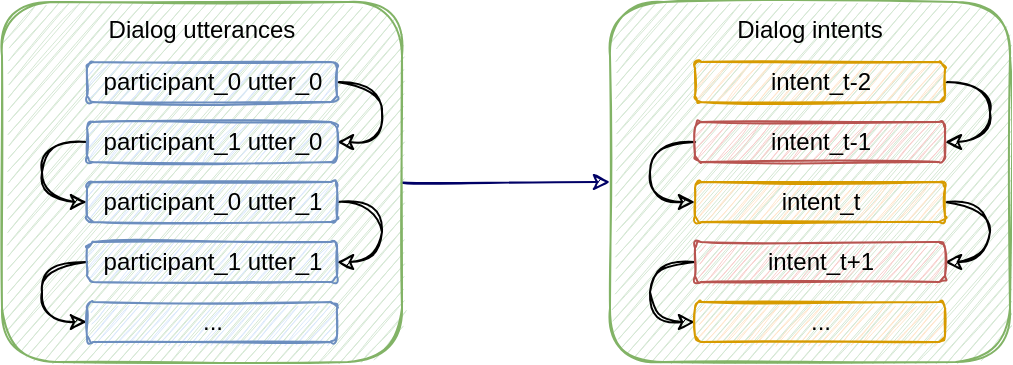 <mxfile scale="20" border="0"><diagram id="rbImLL0oNeTYmnzgyJK0" name="Page-1"><mxGraphModel dx="1389" dy="488" grid="1" gridSize="10" guides="1" tooltips="1" connect="1" arrows="1" fold="1" page="1" pageScale="1" pageWidth="413" pageHeight="583" math="0" shadow="0"><root><mxCell id="0"/><mxCell id="1" parent="0"/><mxCell id="39" style="edgeStyle=orthogonalEdgeStyle;curved=1;html=1;exitX=1;exitY=0.5;exitDx=0;exitDy=0;entryX=0;entryY=0.5;entryDx=0;entryDy=0;fontColor=#000000;endArrow=classic;endFill=1;strokeColor=#000066;sketch=1;" parent="1" source="40" target="50" edge="1"><mxGeometry relative="1" as="geometry"/></mxCell><mxCell id="40" value="Dialog utterances" style="rounded=1;whiteSpace=wrap;html=1;verticalAlign=top;fillColor=#d5e8d4;strokeColor=#82b366;sketch=1;" parent="1" vertex="1"><mxGeometry x="10" y="170" width="200" height="180" as="geometry"/></mxCell><mxCell id="41" style="edgeStyle=orthogonalEdgeStyle;curved=1;html=1;exitX=1;exitY=0.5;exitDx=0;exitDy=0;entryX=1;entryY=0.5;entryDx=0;entryDy=0;sketch=1;" parent="1" source="42" target="44" edge="1"><mxGeometry relative="1" as="geometry"><Array as="points"><mxPoint x="200" y="210"/><mxPoint x="200" y="240"/></Array></mxGeometry></mxCell><mxCell id="42" value="participant_0 utter_0" style="rounded=1;whiteSpace=wrap;html=1;fillColor=#dae8fc;strokeColor=#6c8ebf;sketch=1;" parent="1" vertex="1"><mxGeometry x="52.5" y="200" width="125" height="20" as="geometry"/></mxCell><mxCell id="43" style="edgeStyle=orthogonalEdgeStyle;curved=1;html=1;exitX=0;exitY=0.5;exitDx=0;exitDy=0;entryX=0;entryY=0.5;entryDx=0;entryDy=0;sketch=1;" parent="1" source="44" target="46" edge="1"><mxGeometry relative="1" as="geometry"><Array as="points"><mxPoint x="30" y="240"/><mxPoint x="30" y="270"/></Array></mxGeometry></mxCell><mxCell id="44" value="participant_1 utter_0" style="rounded=1;whiteSpace=wrap;html=1;fillColor=#dae8fc;strokeColor=#6c8ebf;sketch=1;" parent="1" vertex="1"><mxGeometry x="52.5" y="230" width="125" height="20" as="geometry"/></mxCell><mxCell id="45" style="edgeStyle=orthogonalEdgeStyle;curved=1;html=1;exitX=1;exitY=0.5;exitDx=0;exitDy=0;entryX=1;entryY=0.5;entryDx=0;entryDy=0;sketch=1;" parent="1" source="46" target="48" edge="1"><mxGeometry relative="1" as="geometry"><Array as="points"><mxPoint x="200" y="270"/><mxPoint x="200" y="300"/></Array></mxGeometry></mxCell><mxCell id="46" value="participant_0 utter_1" style="rounded=1;whiteSpace=wrap;html=1;fillColor=#dae8fc;strokeColor=#6c8ebf;sketch=1;" parent="1" vertex="1"><mxGeometry x="52.5" y="260" width="125" height="20" as="geometry"/></mxCell><mxCell id="47" style="edgeStyle=orthogonalEdgeStyle;curved=1;html=1;exitX=0;exitY=0.5;exitDx=0;exitDy=0;entryX=0;entryY=0.5;entryDx=0;entryDy=0;sketch=1;" parent="1" source="48" target="49" edge="1"><mxGeometry relative="1" as="geometry"><Array as="points"><mxPoint x="30" y="300"/><mxPoint x="30" y="330"/></Array></mxGeometry></mxCell><mxCell id="48" value="participant_1 utter_1" style="rounded=1;whiteSpace=wrap;html=1;fillColor=#dae8fc;strokeColor=#6c8ebf;sketch=1;" parent="1" vertex="1"><mxGeometry x="52.5" y="290" width="125" height="20" as="geometry"/></mxCell><mxCell id="49" value="..." style="rounded=1;whiteSpace=wrap;html=1;fillColor=#dae8fc;strokeColor=#6c8ebf;sketch=1;" parent="1" vertex="1"><mxGeometry x="52.5" y="320" width="125" height="20" as="geometry"/></mxCell><mxCell id="50" value="Dialog intents" style="rounded=1;whiteSpace=wrap;html=1;verticalAlign=top;fillColor=#d5e8d4;strokeColor=#82b366;sketch=1;" parent="1" vertex="1"><mxGeometry x="314" y="170" width="200" height="180" as="geometry"/></mxCell><mxCell id="51" style="edgeStyle=orthogonalEdgeStyle;curved=1;html=1;exitX=1;exitY=0.5;exitDx=0;exitDy=0;entryX=1;entryY=0.5;entryDx=0;entryDy=0;sketch=1;" parent="1" source="52" target="54" edge="1"><mxGeometry relative="1" as="geometry"><Array as="points"><mxPoint x="504" y="210"/><mxPoint x="504" y="240"/></Array></mxGeometry></mxCell><mxCell id="52" value="intent_t-2" style="rounded=1;whiteSpace=wrap;html=1;fillColor=#ffe6cc;strokeColor=#d79b00;sketch=1;" parent="1" vertex="1"><mxGeometry x="356.5" y="200" width="125" height="20" as="geometry"/></mxCell><mxCell id="53" style="edgeStyle=orthogonalEdgeStyle;curved=1;html=1;exitX=0;exitY=0.5;exitDx=0;exitDy=0;entryX=0;entryY=0.5;entryDx=0;entryDy=0;sketch=1;" parent="1" source="54" target="56" edge="1"><mxGeometry relative="1" as="geometry"><Array as="points"><mxPoint x="334" y="240"/><mxPoint x="334" y="270"/></Array></mxGeometry></mxCell><mxCell id="54" value="intent_t-1" style="rounded=1;whiteSpace=wrap;html=1;fillColor=#f8cecc;strokeColor=#b85450;sketch=1;" parent="1" vertex="1"><mxGeometry x="356.5" y="230" width="125" height="20" as="geometry"/></mxCell><mxCell id="55" style="edgeStyle=orthogonalEdgeStyle;curved=1;html=1;exitX=1;exitY=0.5;exitDx=0;exitDy=0;entryX=1;entryY=0.5;entryDx=0;entryDy=0;sketch=1;" parent="1" source="56" target="58" edge="1"><mxGeometry relative="1" as="geometry"><Array as="points"><mxPoint x="504" y="270"/><mxPoint x="504" y="300"/></Array></mxGeometry></mxCell><mxCell id="56" value="intent_t" style="rounded=1;whiteSpace=wrap;html=1;fillColor=#ffe6cc;strokeColor=#d79b00;sketch=1;" parent="1" vertex="1"><mxGeometry x="356.5" y="260" width="125" height="20" as="geometry"/></mxCell><mxCell id="57" style="edgeStyle=orthogonalEdgeStyle;curved=1;html=1;exitX=0;exitY=0.5;exitDx=0;exitDy=0;entryX=0;entryY=0.5;entryDx=0;entryDy=0;sketch=1;" parent="1" source="58" target="59" edge="1"><mxGeometry relative="1" as="geometry"><Array as="points"><mxPoint x="334" y="300"/><mxPoint x="334" y="330"/></Array></mxGeometry></mxCell><mxCell id="58" value="intent_t+1" style="rounded=1;whiteSpace=wrap;html=1;fillColor=#f8cecc;strokeColor=#b85450;sketch=1;" parent="1" vertex="1"><mxGeometry x="356.5" y="290" width="125" height="20" as="geometry"/></mxCell><mxCell id="59" value="..." style="rounded=1;whiteSpace=wrap;html=1;fillColor=#ffe6cc;strokeColor=#d79b00;sketch=1;" parent="1" vertex="1"><mxGeometry x="356.5" y="320" width="125" height="20" as="geometry"/></mxCell></root></mxGraphModel></diagram></mxfile>